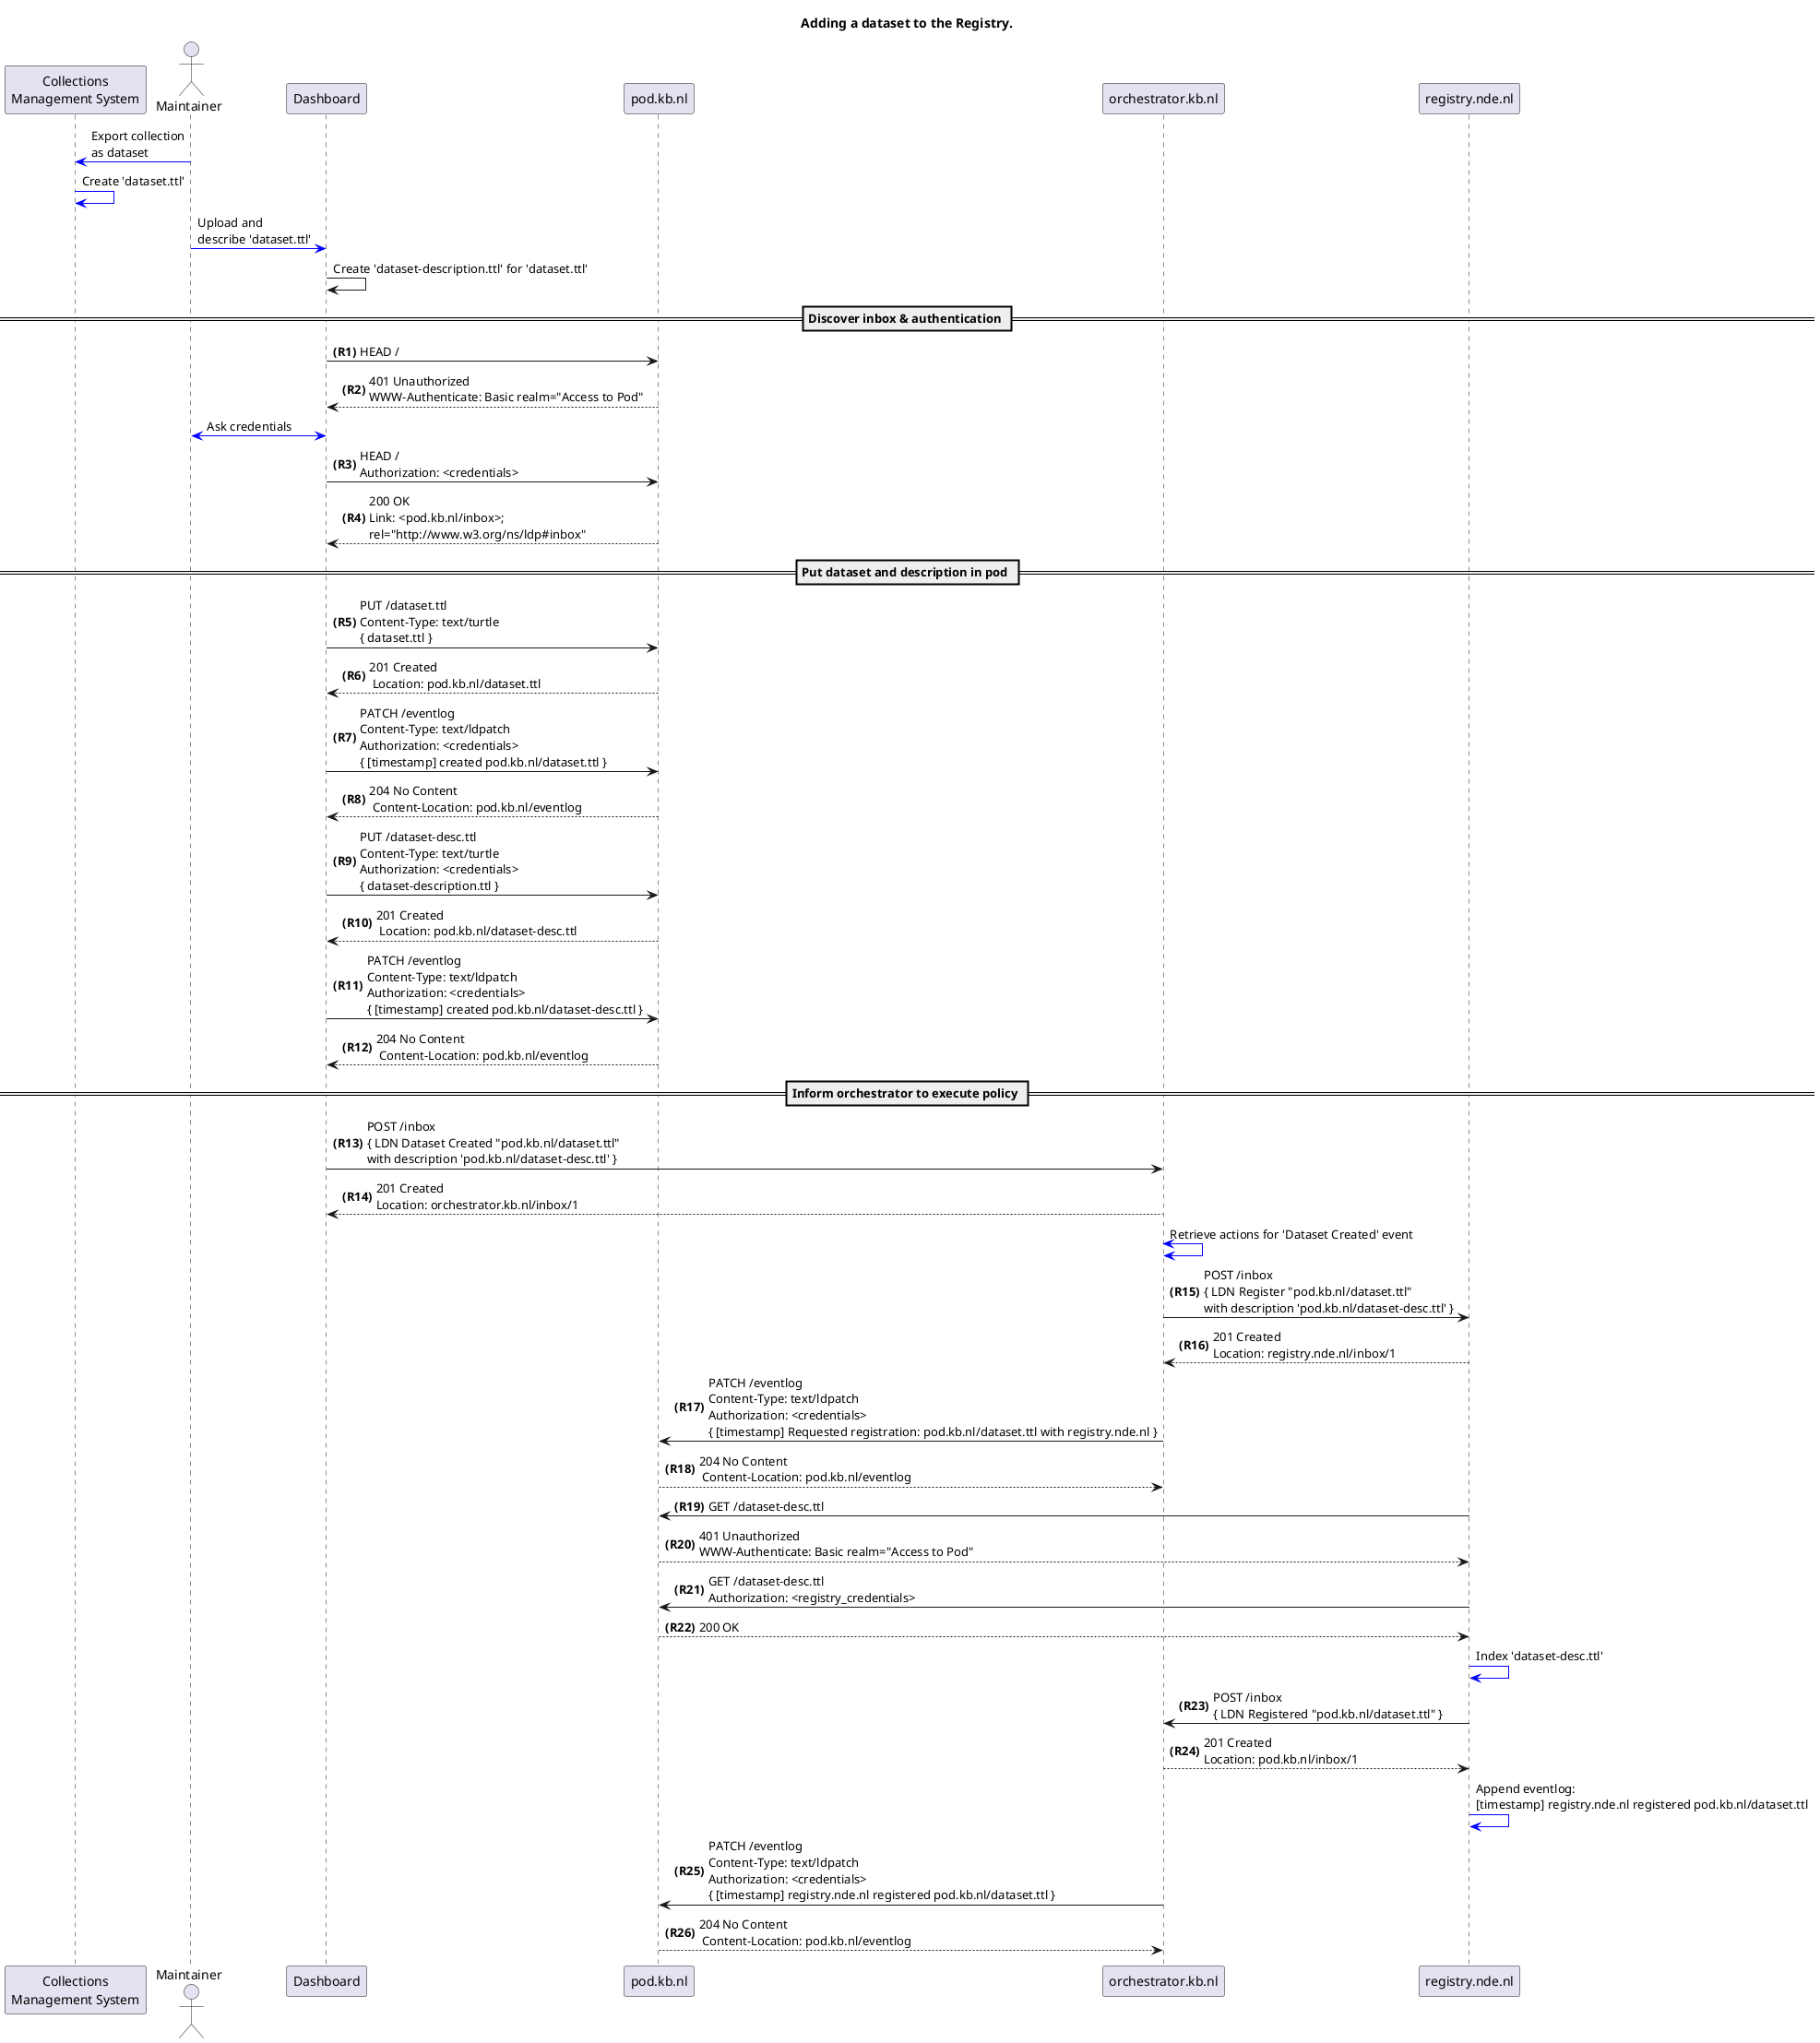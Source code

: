 @startuml

title
 Adding a dataset to the Registry.
end title


autonumber "<b>(R0)"
participant "Collections\nManagement System" as CMS
actor Maintainer as Maintainer 
participant Dashboard as D
participant pod.kb.nl as Pod
participant orchestrator.kb.nl as O
participant registry.nde.nl as R

autonumber stop
Maintainer -[#0000FF]> CMS: Export collection\nas dataset
CMS -[#0000FF]> CMS: Create 'dataset.ttl'

Maintainer -[#0000FF]> D: Upload and\ndescribe 'dataset.ttl'
D -> D: Create 'dataset-description.ttl' for 'dataset.ttl'

== Discover inbox & authentication ==

autonumber resume  
D -> Pod : HEAD /
D <-- Pod : 401 Unauthorized\nWWW-Authenticate: Basic realm="Access to Pod"

autonumber stop
D <-[#0000FF]> Maintainer : Ask credentials

autonumber resume
D -> Pod : HEAD /\nAuthorization: <credentials>
D <-- Pod: 200 OK\nLink: <pod.kb.nl/inbox>;\nrel="http://www.w3.org/ns/ldp#inbox"

== Put dataset and description in pod ==

D -> Pod : PUT /dataset.ttl\nContent-Type: text/turtle\n{ dataset.ttl }
D <-- Pod : 201 Created\n Location: pod.kb.nl/dataset.ttl

D -> Pod : PATCH /eventlog\nContent-Type: text/ldpatch\nAuthorization: <credentials>\n{ [timestamp] created pod.kb.nl/dataset.ttl }
D <-- Pod : 204 No Content\n Content-Location: pod.kb.nl/eventlog

D -> Pod : PUT /dataset-desc.ttl\nContent-Type: text/turtle\nAuthorization: <credentials>\n{ dataset-description.ttl }
D <-- Pod : 201 Created\n Location: pod.kb.nl/dataset-desc.ttl

D -> Pod : PATCH /eventlog\nContent-Type: text/ldpatch\nAuthorization: <credentials>\n{ [timestamp] created pod.kb.nl/dataset-desc.ttl }
D <-- Pod : 204 No Content\n Content-Location: pod.kb.nl/eventlog

== Inform orchestrator to execute policy ==

D -> O: POST /inbox\n{ LDN Dataset Created "pod.kb.nl/dataset.ttl"\nwith description 'pod.kb.nl/dataset-desc.ttl' }
D <-- O: 201 Created\nLocation: orchestrator.kb.nl/inbox/1

autonumber stop
O <-[#0000FF]> O: Retrieve actions for 'Dataset Created' event

autonumber resume
O -> R: POST /inbox\n{ LDN Register "pod.kb.nl/dataset.ttl"\nwith description 'pod.kb.nl/dataset-desc.ttl' }
O <-- R: 201 Created\nLocation: registry.nde.nl/inbox/1
O -> Pod : PATCH /eventlog\nContent-Type: text/ldpatch\nAuthorization: <credentials>\n{ [timestamp] Requested registration: pod.kb.nl/dataset.ttl with registry.nde.nl }
O <-- Pod : 204 No Content\n Content-Location: pod.kb.nl/eventlog

R -> Pod: GET /dataset-desc.ttl
R <-- Pod : 401 Unauthorized\nWWW-Authenticate: Basic realm="Access to Pod"
R -> Pod: GET /dataset-desc.ttl\nAuthorization: <registry_credentials>
R <-- Pod: 200 OK

autonumber stop
R -[#0000FF]> R: Index 'dataset-desc.ttl'

autonumber resume
R -> O: POST /inbox\n{ LDN Registered "pod.kb.nl/dataset.ttl" }
R <-- O: 201 Created\nLocation: pod.kb.nl/inbox/1

autonumber stop
R -[#0000FF]> R: Append eventlog:\n[timestamp] registry.nde.nl registered pod.kb.nl/dataset.ttl

autonumber resume
O -> Pod : PATCH /eventlog\nContent-Type: text/ldpatch\nAuthorization: <credentials>\n{ [timestamp] registry.nde.nl registered pod.kb.nl/dataset.ttl }
O <-- Pod : 204 No Content\n Content-Location: pod.kb.nl/eventlog

@enduml